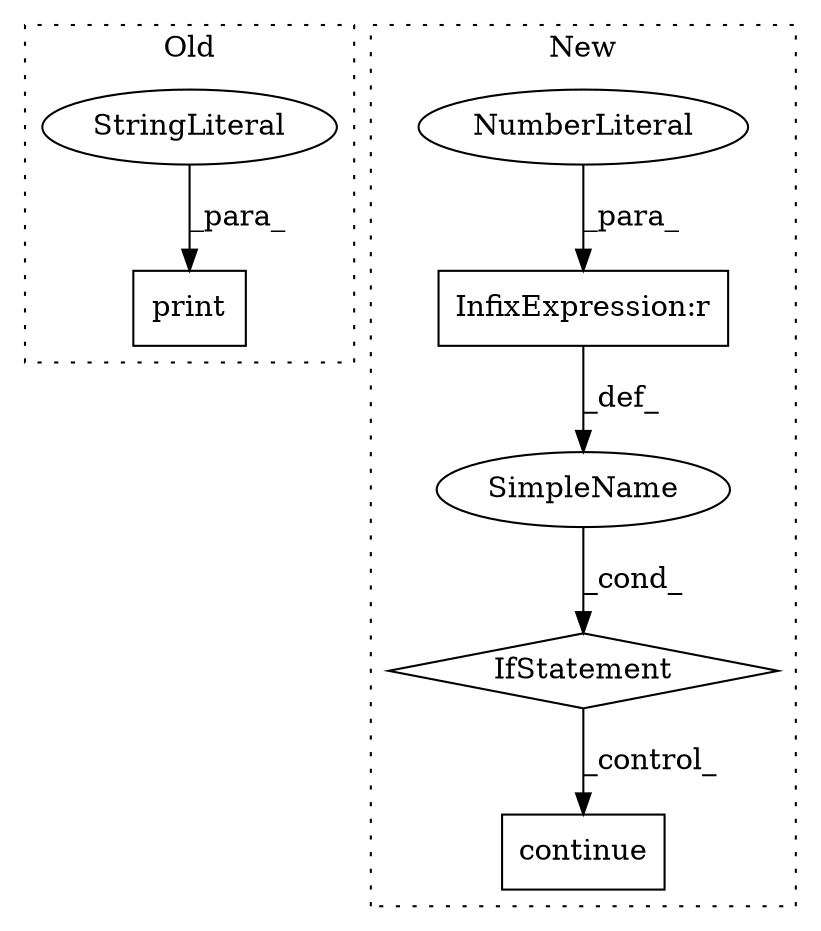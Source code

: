 digraph G {
subgraph cluster0 {
1 [label="print" a="32" s="4944,4970" l="6,1" shape="box"];
5 [label="StringLiteral" a="45" s="4950" l="13" shape="ellipse"];
label = "Old";
style="dotted";
}
subgraph cluster1 {
2 [label="continue" a="18" s="2249" l="9" shape="box"];
3 [label="IfStatement" a="25" s="2223,2237" l="4,2" shape="diamond"];
4 [label="SimpleName" a="42" s="" l="" shape="ellipse"];
6 [label="InfixExpression:r" a="27" s="2232" l="4" shape="box"];
7 [label="NumberLiteral" a="34" s="2236" l="1" shape="ellipse"];
label = "New";
style="dotted";
}
3 -> 2 [label="_control_"];
4 -> 3 [label="_cond_"];
5 -> 1 [label="_para_"];
6 -> 4 [label="_def_"];
7 -> 6 [label="_para_"];
}